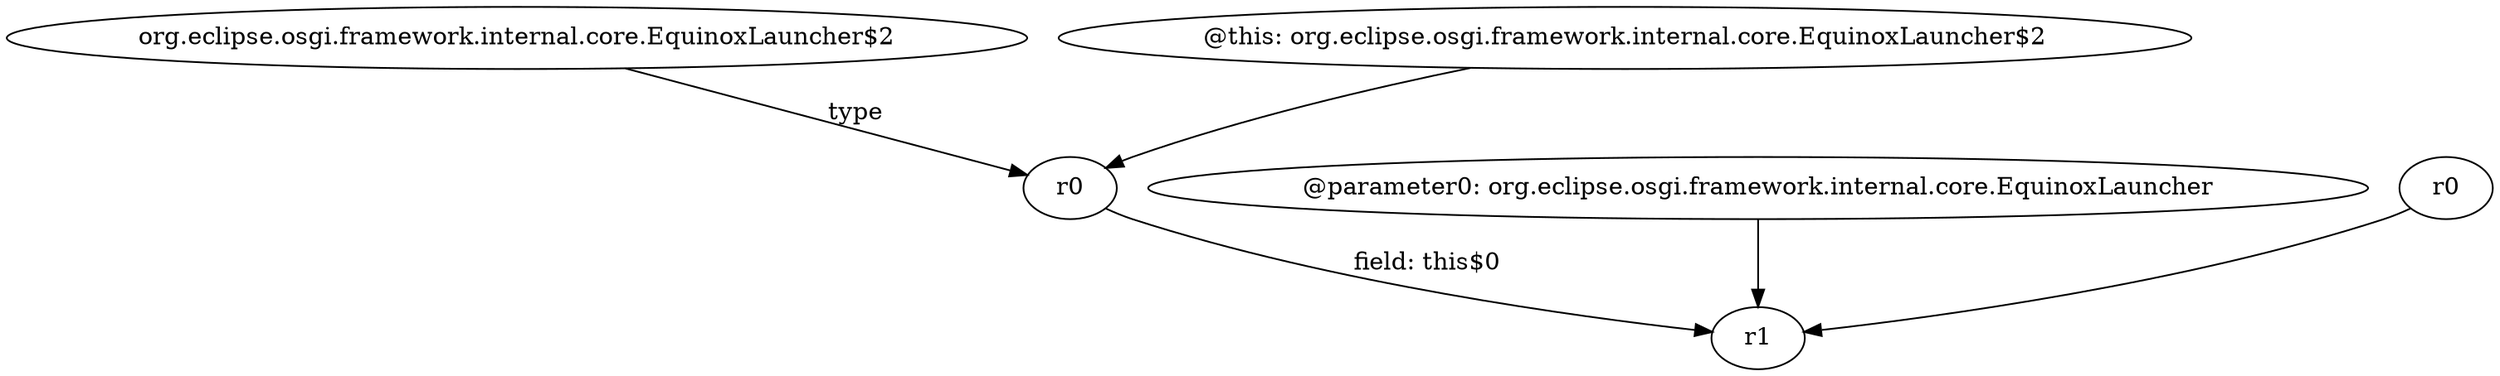 digraph g {
0[label="org.eclipse.osgi.framework.internal.core.EquinoxLauncher$2"]
1[label="r0"]
0->1[label="type"]
2[label="@parameter0: org.eclipse.osgi.framework.internal.core.EquinoxLauncher"]
3[label="r1"]
2->3[label=""]
4[label="@this: org.eclipse.osgi.framework.internal.core.EquinoxLauncher$2"]
4->1[label=""]
5[label="r0"]
5->3[label=""]
1->3[label="field: this$0"]
}